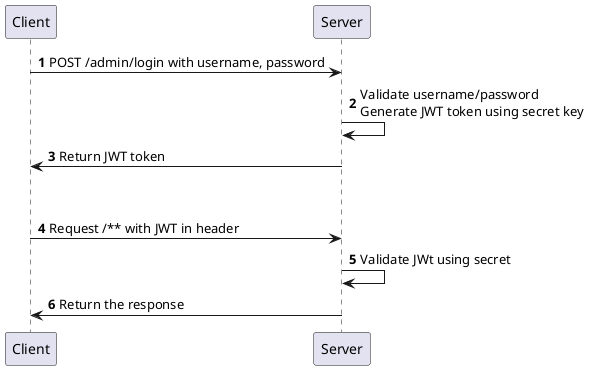 @startuml
autonumber
Client -> Server : POST /admin/login with username, password
Server -> Server : Validate username/password\nGenerate JWT token using secret key
Server -> Client : Return JWT token
||40||
Client -> Server : Request /** with JWT in header
Server -> Server : Validate JWt using secret
Server -> Client : Return the response
@enduml
